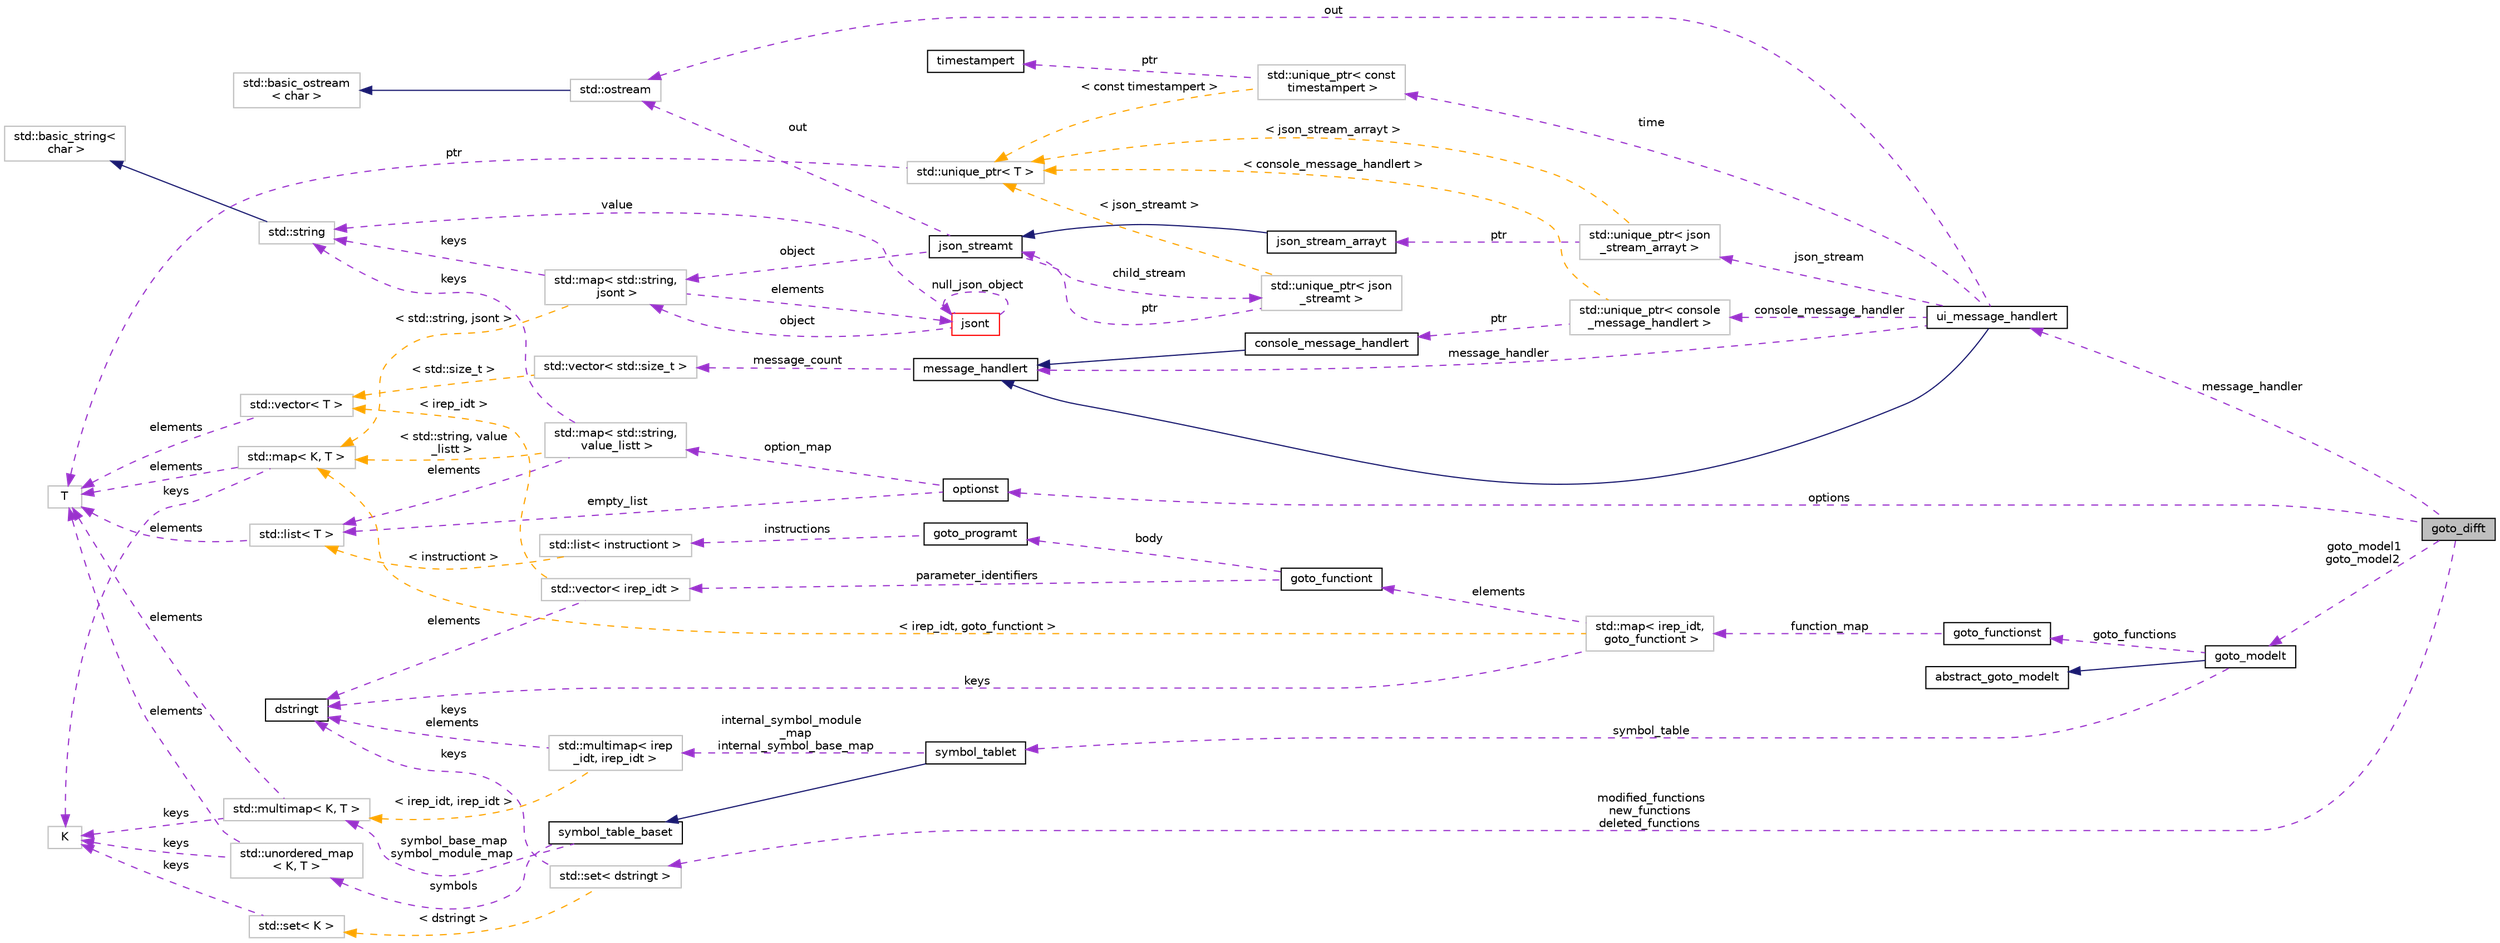 digraph "goto_difft"
{
 // LATEX_PDF_SIZE
  bgcolor="transparent";
  edge [fontname="Helvetica",fontsize="10",labelfontname="Helvetica",labelfontsize="10"];
  node [fontname="Helvetica",fontsize="10",shape=record];
  rankdir="LR";
  Node1 [label="goto_difft",height=0.2,width=0.4,color="black", fillcolor="grey75", style="filled", fontcolor="black",tooltip=" "];
  Node2 -> Node1 [dir="back",color="darkorchid3",fontsize="10",style="dashed",label=" options" ,fontname="Helvetica"];
  Node2 [label="optionst",height=0.2,width=0.4,color="black",URL="$classoptionst.html",tooltip=" "];
  Node3 -> Node2 [dir="back",color="darkorchid3",fontsize="10",style="dashed",label=" empty_list" ,fontname="Helvetica"];
  Node3 [label="std::list\< T \>",height=0.2,width=0.4,color="grey75",tooltip="STL class."];
  Node4 -> Node3 [dir="back",color="darkorchid3",fontsize="10",style="dashed",label=" elements" ,fontname="Helvetica"];
  Node4 [label="T",height=0.2,width=0.4,color="grey75",tooltip=" "];
  Node5 -> Node2 [dir="back",color="darkorchid3",fontsize="10",style="dashed",label=" option_map" ,fontname="Helvetica"];
  Node5 [label="std::map\< std::string,\l value_listt \>",height=0.2,width=0.4,color="grey75",tooltip=" "];
  Node3 -> Node5 [dir="back",color="darkorchid3",fontsize="10",style="dashed",label=" elements" ,fontname="Helvetica"];
  Node6 -> Node5 [dir="back",color="darkorchid3",fontsize="10",style="dashed",label=" keys" ,fontname="Helvetica"];
  Node6 [label="std::string",height=0.2,width=0.4,color="grey75",tooltip="STL class."];
  Node7 -> Node6 [dir="back",color="midnightblue",fontsize="10",style="solid",fontname="Helvetica"];
  Node7 [label="std::basic_string\<\l char \>",height=0.2,width=0.4,color="grey75",tooltip="STL class."];
  Node8 -> Node5 [dir="back",color="orange",fontsize="10",style="dashed",label=" \< std::string, value\l_listt \>" ,fontname="Helvetica"];
  Node8 [label="std::map\< K, T \>",height=0.2,width=0.4,color="grey75",tooltip="STL class."];
  Node9 -> Node8 [dir="back",color="darkorchid3",fontsize="10",style="dashed",label=" keys" ,fontname="Helvetica"];
  Node9 [label="K",height=0.2,width=0.4,color="grey75",tooltip=" "];
  Node4 -> Node8 [dir="back",color="darkorchid3",fontsize="10",style="dashed",label=" elements" ,fontname="Helvetica"];
  Node10 -> Node1 [dir="back",color="darkorchid3",fontsize="10",style="dashed",label=" message_handler" ,fontname="Helvetica"];
  Node10 [label="ui_message_handlert",height=0.2,width=0.4,color="black",URL="$classui__message__handlert.html",tooltip=" "];
  Node11 -> Node10 [dir="back",color="midnightblue",fontsize="10",style="solid",fontname="Helvetica"];
  Node11 [label="message_handlert",height=0.2,width=0.4,color="black",URL="$classmessage__handlert.html",tooltip=" "];
  Node12 -> Node11 [dir="back",color="darkorchid3",fontsize="10",style="dashed",label=" message_count" ,fontname="Helvetica"];
  Node12 [label="std::vector\< std::size_t \>",height=0.2,width=0.4,color="grey75",tooltip=" "];
  Node13 -> Node12 [dir="back",color="orange",fontsize="10",style="dashed",label=" \< std::size_t \>" ,fontname="Helvetica"];
  Node13 [label="std::vector\< T \>",height=0.2,width=0.4,color="grey75",tooltip="STL class."];
  Node4 -> Node13 [dir="back",color="darkorchid3",fontsize="10",style="dashed",label=" elements" ,fontname="Helvetica"];
  Node11 -> Node10 [dir="back",color="darkorchid3",fontsize="10",style="dashed",label=" message_handler" ,fontname="Helvetica"];
  Node14 -> Node10 [dir="back",color="darkorchid3",fontsize="10",style="dashed",label=" json_stream" ,fontname="Helvetica"];
  Node14 [label="std::unique_ptr\< json\l_stream_arrayt \>",height=0.2,width=0.4,color="grey75",tooltip=" "];
  Node15 -> Node14 [dir="back",color="darkorchid3",fontsize="10",style="dashed",label=" ptr" ,fontname="Helvetica"];
  Node15 [label="json_stream_arrayt",height=0.2,width=0.4,color="black",URL="$classjson__stream__arrayt.html",tooltip="Provides methods for streaming JSON arrays."];
  Node16 -> Node15 [dir="back",color="midnightblue",fontsize="10",style="solid",fontname="Helvetica"];
  Node16 [label="json_streamt",height=0.2,width=0.4,color="black",URL="$classjson__streamt.html",tooltip="This class provides a facility for streaming JSON objects directly to the output instead of waiting f..."];
  Node17 -> Node16 [dir="back",color="darkorchid3",fontsize="10",style="dashed",label=" child_stream" ,fontname="Helvetica"];
  Node17 [label="std::unique_ptr\< json\l_streamt \>",height=0.2,width=0.4,color="grey75",tooltip=" "];
  Node16 -> Node17 [dir="back",color="darkorchid3",fontsize="10",style="dashed",label=" ptr" ,fontname="Helvetica"];
  Node18 -> Node17 [dir="back",color="orange",fontsize="10",style="dashed",label=" \< json_streamt \>" ,fontname="Helvetica"];
  Node18 [label="std::unique_ptr\< T \>",height=0.2,width=0.4,color="grey75",tooltip="STL class."];
  Node4 -> Node18 [dir="back",color="darkorchid3",fontsize="10",style="dashed",label=" ptr" ,fontname="Helvetica"];
  Node19 -> Node16 [dir="back",color="darkorchid3",fontsize="10",style="dashed",label=" object" ,fontname="Helvetica"];
  Node19 [label="std::map\< std::string,\l jsont \>",height=0.2,width=0.4,color="grey75",tooltip=" "];
  Node20 -> Node19 [dir="back",color="darkorchid3",fontsize="10",style="dashed",label=" elements" ,fontname="Helvetica"];
  Node20 [label="jsont",height=0.2,width=0.4,color="red",URL="$classjsont.html",tooltip=" "];
  Node19 -> Node20 [dir="back",color="darkorchid3",fontsize="10",style="dashed",label=" object" ,fontname="Helvetica"];
  Node20 -> Node20 [dir="back",color="darkorchid3",fontsize="10",style="dashed",label=" null_json_object" ,fontname="Helvetica"];
  Node6 -> Node20 [dir="back",color="darkorchid3",fontsize="10",style="dashed",label=" value" ,fontname="Helvetica"];
  Node6 -> Node19 [dir="back",color="darkorchid3",fontsize="10",style="dashed",label=" keys" ,fontname="Helvetica"];
  Node8 -> Node19 [dir="back",color="orange",fontsize="10",style="dashed",label=" \< std::string, jsont \>" ,fontname="Helvetica"];
  Node22 -> Node16 [dir="back",color="darkorchid3",fontsize="10",style="dashed",label=" out" ,fontname="Helvetica"];
  Node22 [label="std::ostream",height=0.2,width=0.4,color="grey75",tooltip="STL class."];
  Node23 -> Node22 [dir="back",color="midnightblue",fontsize="10",style="solid",fontname="Helvetica"];
  Node23 [label="std::basic_ostream\l\< char \>",height=0.2,width=0.4,color="grey75",tooltip="STL class."];
  Node18 -> Node14 [dir="back",color="orange",fontsize="10",style="dashed",label=" \< json_stream_arrayt \>" ,fontname="Helvetica"];
  Node26 -> Node10 [dir="back",color="darkorchid3",fontsize="10",style="dashed",label=" console_message_handler" ,fontname="Helvetica"];
  Node26 [label="std::unique_ptr\< console\l_message_handlert \>",height=0.2,width=0.4,color="grey75",tooltip=" "];
  Node27 -> Node26 [dir="back",color="darkorchid3",fontsize="10",style="dashed",label=" ptr" ,fontname="Helvetica"];
  Node27 [label="console_message_handlert",height=0.2,width=0.4,color="black",URL="$classconsole__message__handlert.html",tooltip=" "];
  Node11 -> Node27 [dir="back",color="midnightblue",fontsize="10",style="solid",fontname="Helvetica"];
  Node18 -> Node26 [dir="back",color="orange",fontsize="10",style="dashed",label=" \< console_message_handlert \>" ,fontname="Helvetica"];
  Node22 -> Node10 [dir="back",color="darkorchid3",fontsize="10",style="dashed",label=" out" ,fontname="Helvetica"];
  Node28 -> Node10 [dir="back",color="darkorchid3",fontsize="10",style="dashed",label=" time" ,fontname="Helvetica"];
  Node28 [label="std::unique_ptr\< const\l timestampert \>",height=0.2,width=0.4,color="grey75",tooltip=" "];
  Node29 -> Node28 [dir="back",color="darkorchid3",fontsize="10",style="dashed",label=" ptr" ,fontname="Helvetica"];
  Node29 [label="timestampert",height=0.2,width=0.4,color="black",URL="$classtimestampert.html",tooltip="Timestamp class hierarchy."];
  Node18 -> Node28 [dir="back",color="orange",fontsize="10",style="dashed",label=" \< const timestampert \>" ,fontname="Helvetica"];
  Node30 -> Node1 [dir="back",color="darkorchid3",fontsize="10",style="dashed",label=" modified_functions\nnew_functions\ndeleted_functions" ,fontname="Helvetica"];
  Node30 [label="std::set\< dstringt \>",height=0.2,width=0.4,color="grey75",tooltip=" "];
  Node31 -> Node30 [dir="back",color="darkorchid3",fontsize="10",style="dashed",label=" keys" ,fontname="Helvetica"];
  Node31 [label="dstringt",height=0.2,width=0.4,color="black",URL="$classdstringt.html",tooltip="dstringt has one field, an unsigned integer no which is an index into a static table of strings."];
  Node32 -> Node30 [dir="back",color="orange",fontsize="10",style="dashed",label=" \< dstringt \>" ,fontname="Helvetica"];
  Node32 [label="std::set\< K \>",height=0.2,width=0.4,color="grey75",tooltip="STL class."];
  Node9 -> Node32 [dir="back",color="darkorchid3",fontsize="10",style="dashed",label=" keys" ,fontname="Helvetica"];
  Node33 -> Node1 [dir="back",color="darkorchid3",fontsize="10",style="dashed",label=" goto_model1\ngoto_model2" ,fontname="Helvetica"];
  Node33 [label="goto_modelt",height=0.2,width=0.4,color="black",URL="$classgoto__modelt.html",tooltip=" "];
  Node34 -> Node33 [dir="back",color="midnightblue",fontsize="10",style="solid",fontname="Helvetica"];
  Node34 [label="abstract_goto_modelt",height=0.2,width=0.4,color="black",URL="$classabstract__goto__modelt.html",tooltip="Abstract interface to eager or lazy GOTO models."];
  Node35 -> Node33 [dir="back",color="darkorchid3",fontsize="10",style="dashed",label=" symbol_table" ,fontname="Helvetica"];
  Node35 [label="symbol_tablet",height=0.2,width=0.4,color="black",URL="$classsymbol__tablet.html",tooltip="The symbol table."];
  Node36 -> Node35 [dir="back",color="midnightblue",fontsize="10",style="solid",fontname="Helvetica"];
  Node36 [label="symbol_table_baset",height=0.2,width=0.4,color="black",URL="$classsymbol__table__baset.html",tooltip="The symbol table base class interface."];
  Node37 -> Node36 [dir="back",color="darkorchid3",fontsize="10",style="dashed",label=" symbol_base_map\nsymbol_module_map" ,fontname="Helvetica"];
  Node37 [label="std::multimap\< K, T \>",height=0.2,width=0.4,color="grey75",tooltip="STL class."];
  Node9 -> Node37 [dir="back",color="darkorchid3",fontsize="10",style="dashed",label=" keys" ,fontname="Helvetica"];
  Node4 -> Node37 [dir="back",color="darkorchid3",fontsize="10",style="dashed",label=" elements" ,fontname="Helvetica"];
  Node38 -> Node36 [dir="back",color="darkorchid3",fontsize="10",style="dashed",label=" symbols" ,fontname="Helvetica"];
  Node38 [label="std::unordered_map\l\< K, T \>",height=0.2,width=0.4,color="grey75",tooltip="STL class."];
  Node9 -> Node38 [dir="back",color="darkorchid3",fontsize="10",style="dashed",label=" keys" ,fontname="Helvetica"];
  Node4 -> Node38 [dir="back",color="darkorchid3",fontsize="10",style="dashed",label=" elements" ,fontname="Helvetica"];
  Node39 -> Node35 [dir="back",color="darkorchid3",fontsize="10",style="dashed",label=" internal_symbol_module\l_map\ninternal_symbol_base_map" ,fontname="Helvetica"];
  Node39 [label="std::multimap\< irep\l_idt, irep_idt \>",height=0.2,width=0.4,color="grey75",tooltip=" "];
  Node31 -> Node39 [dir="back",color="darkorchid3",fontsize="10",style="dashed",label=" keys\nelements" ,fontname="Helvetica"];
  Node37 -> Node39 [dir="back",color="orange",fontsize="10",style="dashed",label=" \< irep_idt, irep_idt \>" ,fontname="Helvetica"];
  Node40 -> Node33 [dir="back",color="darkorchid3",fontsize="10",style="dashed",label=" goto_functions" ,fontname="Helvetica"];
  Node40 [label="goto_functionst",height=0.2,width=0.4,color="black",URL="$classgoto__functionst.html",tooltip="A collection of goto functions."];
  Node41 -> Node40 [dir="back",color="darkorchid3",fontsize="10",style="dashed",label=" function_map" ,fontname="Helvetica"];
  Node41 [label="std::map\< irep_idt,\l goto_functiont \>",height=0.2,width=0.4,color="grey75",tooltip=" "];
  Node42 -> Node41 [dir="back",color="darkorchid3",fontsize="10",style="dashed",label=" elements" ,fontname="Helvetica"];
  Node42 [label="goto_functiont",height=0.2,width=0.4,color="black",URL="$classgoto__functiont.html",tooltip="A goto function, consisting of function body (see body) and parameter identifiers (see parameter_iden..."];
  Node43 -> Node42 [dir="back",color="darkorchid3",fontsize="10",style="dashed",label=" parameter_identifiers" ,fontname="Helvetica"];
  Node43 [label="std::vector\< irep_idt \>",height=0.2,width=0.4,color="grey75",tooltip=" "];
  Node31 -> Node43 [dir="back",color="darkorchid3",fontsize="10",style="dashed",label=" elements" ,fontname="Helvetica"];
  Node13 -> Node43 [dir="back",color="orange",fontsize="10",style="dashed",label=" \< irep_idt \>" ,fontname="Helvetica"];
  Node44 -> Node42 [dir="back",color="darkorchid3",fontsize="10",style="dashed",label=" body" ,fontname="Helvetica"];
  Node44 [label="goto_programt",height=0.2,width=0.4,color="black",URL="$classgoto__programt.html",tooltip="A generic container class for the GOTO intermediate representation of one function."];
  Node45 -> Node44 [dir="back",color="darkorchid3",fontsize="10",style="dashed",label=" instructions" ,fontname="Helvetica"];
  Node45 [label="std::list\< instructiont \>",height=0.2,width=0.4,color="grey75",tooltip=" "];
  Node3 -> Node45 [dir="back",color="orange",fontsize="10",style="dashed",label=" \< instructiont \>" ,fontname="Helvetica"];
  Node31 -> Node41 [dir="back",color="darkorchid3",fontsize="10",style="dashed",label=" keys" ,fontname="Helvetica"];
  Node8 -> Node41 [dir="back",color="orange",fontsize="10",style="dashed",label=" \< irep_idt, goto_functiont \>" ,fontname="Helvetica"];
}
